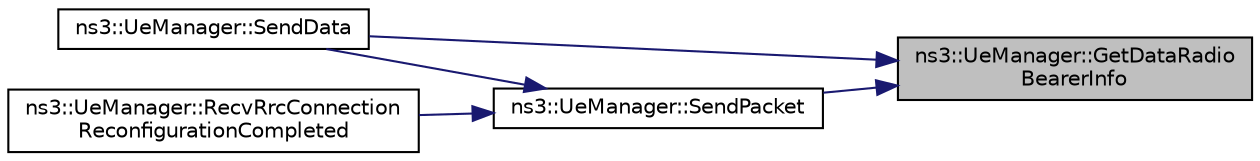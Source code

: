 digraph "ns3::UeManager::GetDataRadioBearerInfo"
{
 // LATEX_PDF_SIZE
  edge [fontname="Helvetica",fontsize="10",labelfontname="Helvetica",labelfontsize="10"];
  node [fontname="Helvetica",fontsize="10",shape=record];
  rankdir="RL";
  Node1 [label="ns3::UeManager::GetDataRadio\lBearerInfo",height=0.2,width=0.4,color="black", fillcolor="grey75", style="filled", fontcolor="black",tooltip=" "];
  Node1 -> Node2 [dir="back",color="midnightblue",fontsize="10",style="solid",fontname="Helvetica"];
  Node2 [label="ns3::UeManager::SendData",height=0.2,width=0.4,color="black", fillcolor="white", style="filled",URL="$classns3_1_1_ue_manager.html#a2288415129fd7319128599cf2681e780",tooltip="Send a data packet over the appropriate Data Radio Bearer."];
  Node1 -> Node3 [dir="back",color="midnightblue",fontsize="10",style="solid",fontname="Helvetica"];
  Node3 [label="ns3::UeManager::SendPacket",height=0.2,width=0.4,color="black", fillcolor="white", style="filled",URL="$classns3_1_1_ue_manager.html#a921e257bd740f0ac50dbad3b2322f62d",tooltip="Send a data packet over the appropriate Data Radio Bearer."];
  Node3 -> Node4 [dir="back",color="midnightblue",fontsize="10",style="solid",fontname="Helvetica"];
  Node4 [label="ns3::UeManager::RecvRrcConnection\lReconfigurationCompleted",height=0.2,width=0.4,color="black", fillcolor="white", style="filled",URL="$classns3_1_1_ue_manager.html#a767171084a3ea38162758d145b705e2a",tooltip="Implement the LteEnbRrcSapProvider::RecvRrcConnectionReconfigurationCompleted interface."];
  Node3 -> Node2 [dir="back",color="midnightblue",fontsize="10",style="solid",fontname="Helvetica"];
}
